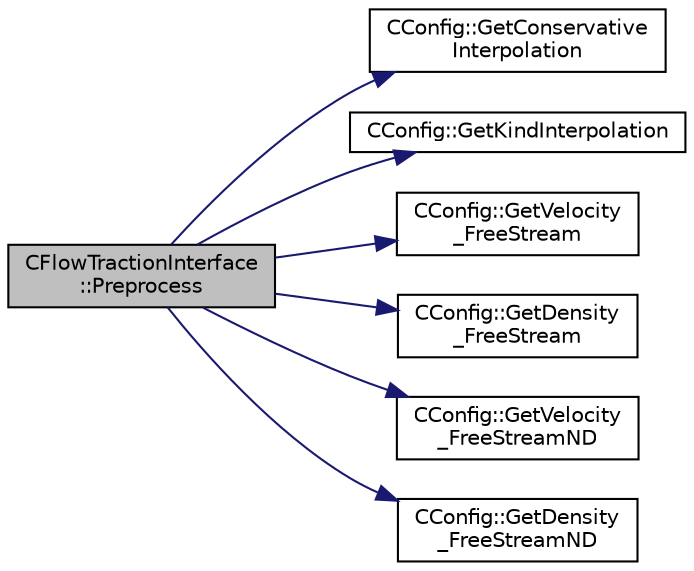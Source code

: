 digraph "CFlowTractionInterface::Preprocess"
{
  edge [fontname="Helvetica",fontsize="10",labelfontname="Helvetica",labelfontsize="10"];
  node [fontname="Helvetica",fontsize="10",shape=record];
  rankdir="LR";
  Node36 [label="CFlowTractionInterface\l::Preprocess",height=0.2,width=0.4,color="black", fillcolor="grey75", style="filled", fontcolor="black"];
  Node36 -> Node37 [color="midnightblue",fontsize="10",style="solid",fontname="Helvetica"];
  Node37 [label="CConfig::GetConservative\lInterpolation",height=0.2,width=0.4,color="black", fillcolor="white", style="filled",URL="$class_c_config.html#aac135ab4447a6308aa6c7e98e6142a25",tooltip="Get option of whether to use conservative interpolation between zones. "];
  Node36 -> Node38 [color="midnightblue",fontsize="10",style="solid",fontname="Helvetica"];
  Node38 [label="CConfig::GetKindInterpolation",height=0.2,width=0.4,color="black", fillcolor="white", style="filled",URL="$class_c_config.html#a9260ac2b5460a0b50988b8e47d4ab165",tooltip="Get the interpolation method used for matching between zones. "];
  Node36 -> Node39 [color="midnightblue",fontsize="10",style="solid",fontname="Helvetica"];
  Node39 [label="CConfig::GetVelocity\l_FreeStream",height=0.2,width=0.4,color="black", fillcolor="white", style="filled",URL="$class_c_config.html#af0723b9f35c1762a4c8edacb35f98984",tooltip="Get the vector of the dimensionalized freestream velocity. "];
  Node36 -> Node40 [color="midnightblue",fontsize="10",style="solid",fontname="Helvetica"];
  Node40 [label="CConfig::GetDensity\l_FreeStream",height=0.2,width=0.4,color="black", fillcolor="white", style="filled",URL="$class_c_config.html#ae9520958df27678474890ee79980ee24",tooltip="Get the value of the frestream temperature. "];
  Node36 -> Node41 [color="midnightblue",fontsize="10",style="solid",fontname="Helvetica"];
  Node41 [label="CConfig::GetVelocity\l_FreeStreamND",height=0.2,width=0.4,color="black", fillcolor="white", style="filled",URL="$class_c_config.html#a13840ca712bf87d32d18917d0c39cfae",tooltip="Get the vector of the non-dimensionalized freestream velocity. "];
  Node36 -> Node42 [color="midnightblue",fontsize="10",style="solid",fontname="Helvetica"];
  Node42 [label="CConfig::GetDensity\l_FreeStreamND",height=0.2,width=0.4,color="black", fillcolor="white", style="filled",URL="$class_c_config.html#acc0e8477d26aab6003845d62cb43b0fa",tooltip="Get the value of the non-dimensionalized freestream density. "];
}

